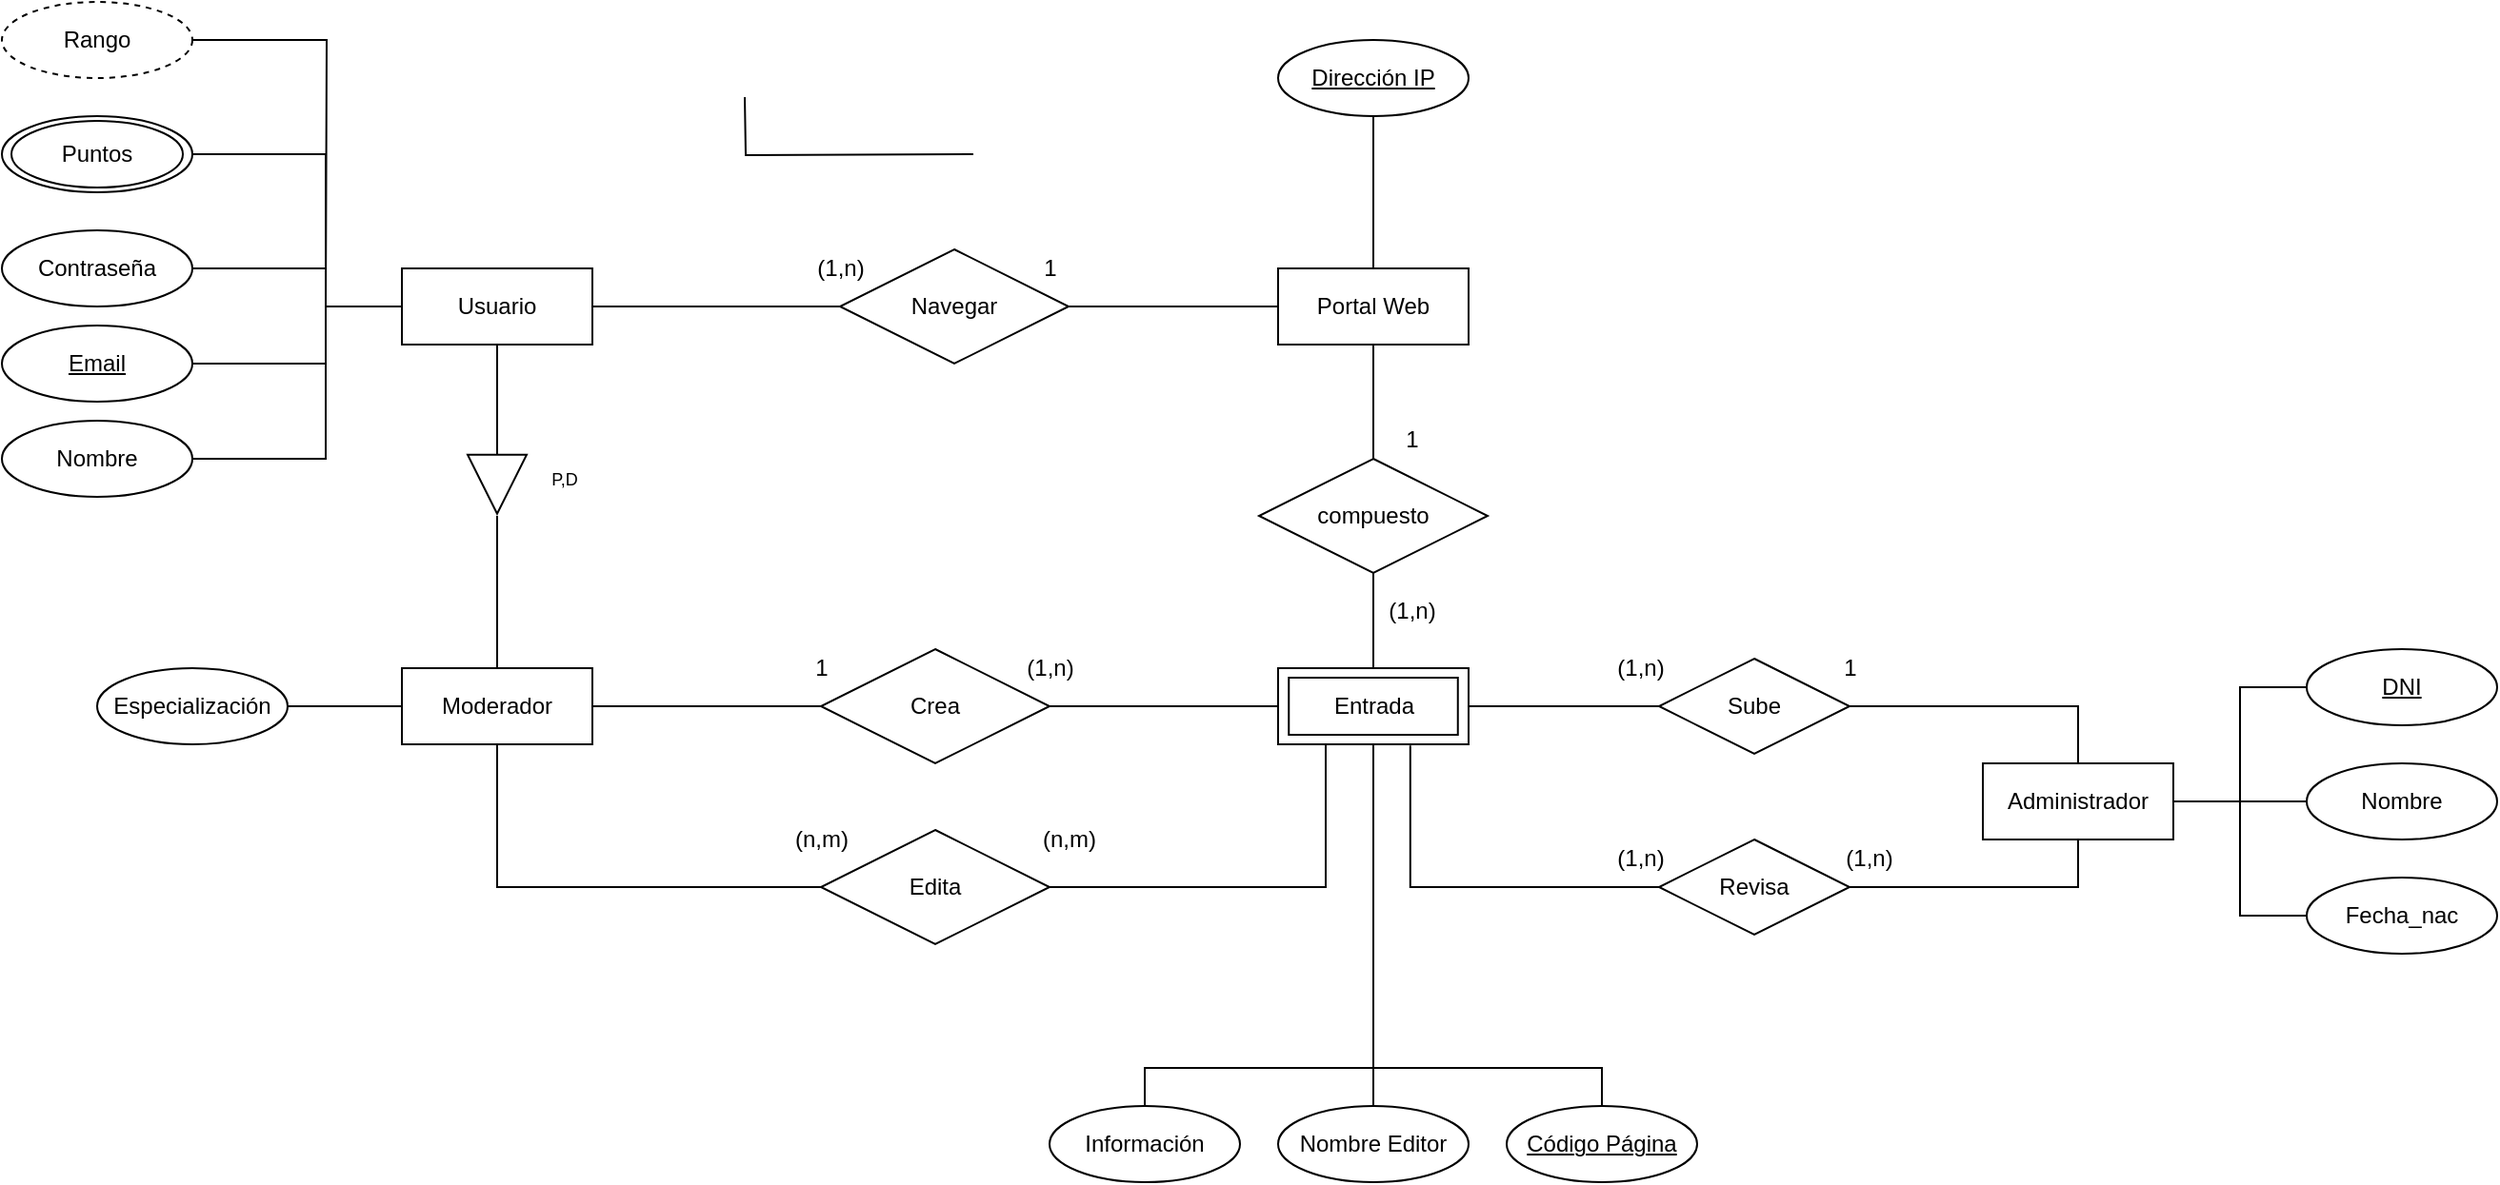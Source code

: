 <mxfile version="17.1.5" type="device"><diagram id="7EX3KuOCJCJzVpCzD6br" name="Page-1"><mxGraphModel dx="1449" dy="577" grid="1" gridSize="10" guides="1" tooltips="1" connect="1" arrows="1" fold="1" page="0" pageScale="1" pageWidth="827" pageHeight="1169" background="none" math="0" shadow="0"><root><mxCell id="0"/><mxCell id="1" parent="0"/><mxCell id="_nNoI92vNsLpY7Y9XtqH-29" style="edgeStyle=orthogonalEdgeStyle;rounded=0;orthogonalLoop=1;jettySize=auto;html=1;exitX=1;exitY=0.5;exitDx=0;exitDy=0;entryX=0;entryY=0.5;entryDx=0;entryDy=0;endArrow=none;endFill=0;endSize=30;" parent="1" source="_nNoI92vNsLpY7Y9XtqH-1" target="_nNoI92vNsLpY7Y9XtqH-26" edge="1"><mxGeometry relative="1" as="geometry"/></mxCell><mxCell id="_nNoI92vNsLpY7Y9XtqH-1" value="Crea" style="shape=rhombus;perimeter=rhombusPerimeter;whiteSpace=wrap;html=1;align=center;" parent="1" vertex="1"><mxGeometry x="420" y="420" width="120" height="60" as="geometry"/></mxCell><mxCell id="_nNoI92vNsLpY7Y9XtqH-7" style="edgeStyle=orthogonalEdgeStyle;rounded=0;orthogonalLoop=1;jettySize=auto;html=1;exitX=0.5;exitY=1;exitDx=0;exitDy=0;endArrow=block;endFill=0;endSize=30;" parent="1" source="_nNoI92vNsLpY7Y9XtqH-2" edge="1"><mxGeometry relative="1" as="geometry"><mxPoint x="250" y="350" as="targetPoint"/><Array as="points"/></mxGeometry></mxCell><mxCell id="_nNoI92vNsLpY7Y9XtqH-13" style="edgeStyle=orthogonalEdgeStyle;rounded=0;orthogonalLoop=1;jettySize=auto;html=1;entryX=1;entryY=0.5;entryDx=0;entryDy=0;endArrow=none;endFill=0;endSize=30;" parent="1" target="_nNoI92vNsLpY7Y9XtqH-4" edge="1"><mxGeometry relative="1" as="geometry"><mxPoint x="200" y="240" as="sourcePoint"/><Array as="points"><mxPoint x="160" y="240"/><mxPoint x="160" y="270"/></Array></mxGeometry></mxCell><mxCell id="_nNoI92vNsLpY7Y9XtqH-16" style="edgeStyle=orthogonalEdgeStyle;rounded=0;orthogonalLoop=1;jettySize=auto;html=1;exitX=0;exitY=0.5;exitDx=0;exitDy=0;entryX=1;entryY=0.5;entryDx=0;entryDy=0;endArrow=none;endFill=0;endSize=30;" parent="1" source="_nNoI92vNsLpY7Y9XtqH-2" target="_nNoI92vNsLpY7Y9XtqH-15" edge="1"><mxGeometry relative="1" as="geometry"><Array as="points"><mxPoint x="160" y="240"/><mxPoint x="160" y="220"/></Array></mxGeometry></mxCell><mxCell id="_nNoI92vNsLpY7Y9XtqH-17" style="edgeStyle=orthogonalEdgeStyle;rounded=0;orthogonalLoop=1;jettySize=auto;html=1;exitX=0;exitY=0.5;exitDx=0;exitDy=0;endArrow=none;endFill=0;endSize=30;entryX=1;entryY=0.5;entryDx=0;entryDy=0;" parent="1" source="_nNoI92vNsLpY7Y9XtqH-2" target="_nNoI92vNsLpY7Y9XtqH-14" edge="1"><mxGeometry relative="1" as="geometry"><mxPoint x="-160" y="420" as="targetPoint"/><Array as="points"><mxPoint x="160" y="240"/><mxPoint x="160" y="320"/></Array></mxGeometry></mxCell><mxCell id="_nNoI92vNsLpY7Y9XtqH-18" style="edgeStyle=orthogonalEdgeStyle;rounded=0;orthogonalLoop=1;jettySize=auto;html=1;exitX=1;exitY=0.5;exitDx=0;exitDy=0;entryX=0;entryY=0.5;entryDx=0;entryDy=0;endArrow=none;endFill=0;endSize=30;" parent="1" source="_nNoI92vNsLpY7Y9XtqH-2" target="_nNoI92vNsLpY7Y9XtqH-8" edge="1"><mxGeometry relative="1" as="geometry"/></mxCell><mxCell id="_nNoI92vNsLpY7Y9XtqH-2" value="Usuario" style="whiteSpace=wrap;html=1;align=center;" parent="1" vertex="1"><mxGeometry x="200" y="220" width="100" height="40" as="geometry"/></mxCell><mxCell id="_nNoI92vNsLpY7Y9XtqH-4" value="Email" style="ellipse;whiteSpace=wrap;html=1;align=center;fontStyle=4" parent="1" vertex="1"><mxGeometry x="-10" y="250" width="100" height="40" as="geometry"/></mxCell><mxCell id="_nNoI92vNsLpY7Y9XtqH-23" style="edgeStyle=orthogonalEdgeStyle;rounded=0;orthogonalLoop=1;jettySize=auto;html=1;exitX=0;exitY=0.5;exitDx=0;exitDy=0;entryX=1;entryY=0.5;entryDx=0;entryDy=0;endArrow=none;endFill=0;endSize=30;" parent="1" source="_nNoI92vNsLpY7Y9XtqH-5" target="_nNoI92vNsLpY7Y9XtqH-22" edge="1"><mxGeometry relative="1" as="geometry"/></mxCell><mxCell id="_nNoI92vNsLpY7Y9XtqH-24" style="edgeStyle=orthogonalEdgeStyle;rounded=0;orthogonalLoop=1;jettySize=auto;html=1;exitX=1;exitY=0.5;exitDx=0;exitDy=0;entryX=0;entryY=0.5;entryDx=0;entryDy=0;endArrow=none;endFill=0;endSize=30;" parent="1" source="_nNoI92vNsLpY7Y9XtqH-5" target="_nNoI92vNsLpY7Y9XtqH-1" edge="1"><mxGeometry relative="1" as="geometry"/></mxCell><mxCell id="_74Xr0ZVI4wCat4QDooa-4" style="edgeStyle=orthogonalEdgeStyle;rounded=0;orthogonalLoop=1;jettySize=auto;html=1;exitX=0.5;exitY=1;exitDx=0;exitDy=0;entryX=0;entryY=0.5;entryDx=0;entryDy=0;endArrow=none;endFill=0;" edge="1" parent="1" source="_nNoI92vNsLpY7Y9XtqH-5" target="stQCS5ClM6UG8MrsRCYM-11"><mxGeometry relative="1" as="geometry"/></mxCell><mxCell id="_74Xr0ZVI4wCat4QDooa-33" style="edgeStyle=orthogonalEdgeStyle;rounded=0;orthogonalLoop=1;jettySize=auto;html=1;exitX=0.5;exitY=0;exitDx=0;exitDy=0;endArrow=none;endFill=0;startSize=6;endSize=60;targetPerimeterSpacing=0;strokeWidth=1;" edge="1" parent="1" source="_nNoI92vNsLpY7Y9XtqH-5"><mxGeometry relative="1" as="geometry"><mxPoint x="250" y="350" as="targetPoint"/></mxGeometry></mxCell><mxCell id="_nNoI92vNsLpY7Y9XtqH-5" value="Moderador" style="whiteSpace=wrap;html=1;align=center;" parent="1" vertex="1"><mxGeometry x="200" y="430" width="100" height="40" as="geometry"/></mxCell><mxCell id="_nNoI92vNsLpY7Y9XtqH-19" style="edgeStyle=orthogonalEdgeStyle;rounded=0;orthogonalLoop=1;jettySize=auto;html=1;exitX=1;exitY=0.5;exitDx=0;exitDy=0;entryX=0;entryY=0.5;entryDx=0;entryDy=0;endArrow=none;endFill=0;endSize=30;" parent="1" source="_nNoI92vNsLpY7Y9XtqH-8" target="_nNoI92vNsLpY7Y9XtqH-9" edge="1"><mxGeometry relative="1" as="geometry"/></mxCell><mxCell id="_nNoI92vNsLpY7Y9XtqH-8" value="Navegar" style="shape=rhombus;perimeter=rhombusPerimeter;whiteSpace=wrap;html=1;align=center;" parent="1" vertex="1"><mxGeometry x="430" y="210" width="120" height="60" as="geometry"/></mxCell><mxCell id="_74Xr0ZVI4wCat4QDooa-23" style="edgeStyle=orthogonalEdgeStyle;rounded=0;orthogonalLoop=1;jettySize=auto;html=1;exitX=0.5;exitY=0;exitDx=0;exitDy=0;entryX=0.5;entryY=1;entryDx=0;entryDy=0;endArrow=none;endFill=0;" edge="1" parent="1" source="_nNoI92vNsLpY7Y9XtqH-9" target="_74Xr0ZVI4wCat4QDooa-22"><mxGeometry relative="1" as="geometry"/></mxCell><mxCell id="_nNoI92vNsLpY7Y9XtqH-9" value="Portal Web" style="whiteSpace=wrap;html=1;align=center;" parent="1" vertex="1"><mxGeometry x="660" y="220" width="100" height="40" as="geometry"/></mxCell><mxCell id="_nNoI92vNsLpY7Y9XtqH-14" value="Nombre" style="ellipse;whiteSpace=wrap;html=1;align=center;" parent="1" vertex="1"><mxGeometry x="-10" y="300" width="100" height="40" as="geometry"/></mxCell><mxCell id="_nNoI92vNsLpY7Y9XtqH-15" value="Contraseña" style="ellipse;whiteSpace=wrap;html=1;align=center;" parent="1" vertex="1"><mxGeometry x="-10" y="200" width="100" height="40" as="geometry"/></mxCell><mxCell id="_nNoI92vNsLpY7Y9XtqH-21" style="edgeStyle=orthogonalEdgeStyle;rounded=0;orthogonalLoop=1;jettySize=auto;html=1;exitX=1;exitY=0.5;exitDx=0;exitDy=0;entryX=0;entryY=0.5;entryDx=0;entryDy=0;endArrow=none;endFill=0;endSize=30;" parent="1" source="4T9Ok-bV_PyGOI3Gp_PU-1" target="_nNoI92vNsLpY7Y9XtqH-2" edge="1"><mxGeometry relative="1" as="geometry"><mxPoint x="30" y="150" as="sourcePoint"/><Array as="points"><mxPoint x="160" y="160"/><mxPoint x="160" y="240"/></Array></mxGeometry></mxCell><mxCell id="_nNoI92vNsLpY7Y9XtqH-22" value="Especialización" style="ellipse;whiteSpace=wrap;html=1;align=center;" parent="1" vertex="1"><mxGeometry x="40" y="430" width="100" height="40" as="geometry"/></mxCell><mxCell id="_nNoI92vNsLpY7Y9XtqH-34" style="edgeStyle=orthogonalEdgeStyle;rounded=0;orthogonalLoop=1;jettySize=auto;html=1;exitX=0.694;exitY=1.015;exitDx=0;exitDy=0;entryX=0;entryY=0.5;entryDx=0;entryDy=0;endArrow=none;endFill=0;endSize=30;exitPerimeter=0;" parent="1" source="_nNoI92vNsLpY7Y9XtqH-26" target="_nNoI92vNsLpY7Y9XtqH-33" edge="1"><mxGeometry relative="1" as="geometry"><Array as="points"><mxPoint x="729" y="545"/></Array></mxGeometry></mxCell><mxCell id="_74Xr0ZVI4wCat4QDooa-3" style="edgeStyle=orthogonalEdgeStyle;rounded=0;orthogonalLoop=1;jettySize=auto;html=1;exitX=0.25;exitY=1;exitDx=0;exitDy=0;entryX=1;entryY=0.5;entryDx=0;entryDy=0;endArrow=none;endFill=0;" edge="1" parent="1" source="_nNoI92vNsLpY7Y9XtqH-26" target="stQCS5ClM6UG8MrsRCYM-11"><mxGeometry relative="1" as="geometry"/></mxCell><mxCell id="_74Xr0ZVI4wCat4QDooa-26" style="edgeStyle=orthogonalEdgeStyle;rounded=0;orthogonalLoop=1;jettySize=auto;html=1;exitX=0.5;exitY=1;exitDx=0;exitDy=0;endArrow=none;endFill=0;entryX=0.5;entryY=0;entryDx=0;entryDy=0;" edge="1" parent="1" source="_nNoI92vNsLpY7Y9XtqH-26" target="_74Xr0ZVI4wCat4QDooa-28"><mxGeometry relative="1" as="geometry"><mxPoint x="710" y="640" as="targetPoint"/></mxGeometry></mxCell><mxCell id="_nNoI92vNsLpY7Y9XtqH-26" value="Entrada" style="whiteSpace=wrap;html=1;align=center;" parent="1" vertex="1"><mxGeometry x="660" y="430" width="100" height="40" as="geometry"/></mxCell><mxCell id="_74Xr0ZVI4wCat4QDooa-19" style="edgeStyle=orthogonalEdgeStyle;rounded=0;orthogonalLoop=1;jettySize=auto;html=1;exitX=1;exitY=0.5;exitDx=0;exitDy=0;entryX=0;entryY=0.5;entryDx=0;entryDy=0;endArrow=none;endFill=0;" edge="1" parent="1" source="_nNoI92vNsLpY7Y9XtqH-30" target="_74Xr0ZVI4wCat4QDooa-15"><mxGeometry relative="1" as="geometry"/></mxCell><mxCell id="_74Xr0ZVI4wCat4QDooa-20" style="edgeStyle=orthogonalEdgeStyle;rounded=0;orthogonalLoop=1;jettySize=auto;html=1;exitX=1;exitY=0.5;exitDx=0;exitDy=0;entryX=0;entryY=0.5;entryDx=0;entryDy=0;endArrow=none;endFill=0;" edge="1" parent="1" source="_nNoI92vNsLpY7Y9XtqH-30" target="_74Xr0ZVI4wCat4QDooa-17"><mxGeometry relative="1" as="geometry"/></mxCell><mxCell id="_74Xr0ZVI4wCat4QDooa-21" style="edgeStyle=orthogonalEdgeStyle;rounded=0;orthogonalLoop=1;jettySize=auto;html=1;exitX=1;exitY=0.5;exitDx=0;exitDy=0;entryX=0;entryY=0.5;entryDx=0;entryDy=0;endArrow=none;endFill=0;" edge="1" parent="1" source="_nNoI92vNsLpY7Y9XtqH-30" target="_74Xr0ZVI4wCat4QDooa-18"><mxGeometry relative="1" as="geometry"/></mxCell><mxCell id="_nNoI92vNsLpY7Y9XtqH-30" value="Administrador" style="whiteSpace=wrap;html=1;align=center;" parent="1" vertex="1"><mxGeometry x="1030" y="480" width="100" height="40" as="geometry"/></mxCell><mxCell id="_nNoI92vNsLpY7Y9XtqH-38" style="edgeStyle=orthogonalEdgeStyle;rounded=0;orthogonalLoop=1;jettySize=auto;html=1;exitX=1;exitY=0.5;exitDx=0;exitDy=0;entryX=0.5;entryY=0;entryDx=0;entryDy=0;endArrow=none;endFill=0;endSize=30;" parent="1" source="_nNoI92vNsLpY7Y9XtqH-31" target="_nNoI92vNsLpY7Y9XtqH-30" edge="1"><mxGeometry relative="1" as="geometry"/></mxCell><mxCell id="4T9Ok-bV_PyGOI3Gp_PU-18" style="edgeStyle=orthogonalEdgeStyle;rounded=0;orthogonalLoop=1;jettySize=auto;html=1;entryX=1;entryY=0.5;entryDx=0;entryDy=0;endArrow=none;endFill=0;" parent="1" source="_nNoI92vNsLpY7Y9XtqH-31" target="_nNoI92vNsLpY7Y9XtqH-26" edge="1"><mxGeometry relative="1" as="geometry"/></mxCell><mxCell id="_nNoI92vNsLpY7Y9XtqH-31" value="Sube" style="shape=rhombus;perimeter=rhombusPerimeter;whiteSpace=wrap;html=1;align=center;" parent="1" vertex="1"><mxGeometry x="860" y="425" width="100" height="50" as="geometry"/></mxCell><mxCell id="_nNoI92vNsLpY7Y9XtqH-35" value="" style="edgeStyle=orthogonalEdgeStyle;rounded=0;orthogonalLoop=1;jettySize=auto;html=1;endArrow=none;endFill=0;endSize=30;exitX=1;exitY=0.5;exitDx=0;exitDy=0;entryX=0.5;entryY=1;entryDx=0;entryDy=0;" parent="1" source="_nNoI92vNsLpY7Y9XtqH-33" target="_nNoI92vNsLpY7Y9XtqH-30" edge="1"><mxGeometry relative="1" as="geometry"><Array as="points"><mxPoint x="1080" y="545"/></Array></mxGeometry></mxCell><mxCell id="_nNoI92vNsLpY7Y9XtqH-33" value="Revisa" style="shape=rhombus;perimeter=rhombusPerimeter;whiteSpace=wrap;html=1;align=center;" parent="1" vertex="1"><mxGeometry x="860" y="520" width="100" height="50" as="geometry"/></mxCell><mxCell id="4T9Ok-bV_PyGOI3Gp_PU-1" value="Puntos" style="ellipse;whiteSpace=wrap;html=1;align=center;perimeterSpacing=0;" parent="1" vertex="1"><mxGeometry x="-10" y="140" width="100" height="40" as="geometry"/></mxCell><mxCell id="4T9Ok-bV_PyGOI3Gp_PU-19" style="edgeStyle=orthogonalEdgeStyle;rounded=0;orthogonalLoop=1;jettySize=auto;html=1;entryX=0.5;entryY=0;entryDx=0;entryDy=0;endArrow=none;endFill=0;" parent="1" source="4T9Ok-bV_PyGOI3Gp_PU-16" target="_nNoI92vNsLpY7Y9XtqH-26" edge="1"><mxGeometry relative="1" as="geometry"/></mxCell><mxCell id="4T9Ok-bV_PyGOI3Gp_PU-20" style="edgeStyle=orthogonalEdgeStyle;rounded=0;orthogonalLoop=1;jettySize=auto;html=1;entryX=0.5;entryY=1;entryDx=0;entryDy=0;endArrow=none;endFill=0;" parent="1" source="4T9Ok-bV_PyGOI3Gp_PU-16" target="_nNoI92vNsLpY7Y9XtqH-9" edge="1"><mxGeometry relative="1" as="geometry"/></mxCell><mxCell id="4T9Ok-bV_PyGOI3Gp_PU-16" value="compuesto" style="shape=rhombus;perimeter=rhombusPerimeter;whiteSpace=wrap;html=1;align=center;" parent="1" vertex="1"><mxGeometry x="650" y="320" width="120" height="60" as="geometry"/></mxCell><mxCell id="stQCS5ClM6UG8MrsRCYM-1" style="edgeStyle=orthogonalEdgeStyle;rounded=0;orthogonalLoop=1;jettySize=auto;html=1;endArrow=none;endFill=0;exitX=0;exitY=0.5;exitDx=0;exitDy=0;entryX=1;entryY=0.5;entryDx=0;entryDy=0;" parent="1" source="4T9Ok-bV_PyGOI3Gp_PU-5" edge="1"><mxGeometry relative="1" as="geometry"><mxPoint x="500" y="160.0" as="sourcePoint"/><mxPoint x="380" y="130" as="targetPoint"/></mxGeometry></mxCell><mxCell id="stQCS5ClM6UG8MrsRCYM-11" value="Edita" style="shape=rhombus;perimeter=rhombusPerimeter;whiteSpace=wrap;html=1;align=center;" parent="1" vertex="1"><mxGeometry x="420" y="515" width="120" height="60" as="geometry"/></mxCell><mxCell id="xGrVX5L6Iw-8Gy7pVhLx-2" value="1" style="text;html=1;align=center;verticalAlign=middle;resizable=0;points=[];autosize=1;strokeColor=none;fillColor=none;" parent="1" vertex="1"><mxGeometry x="720" y="300" width="20" height="20" as="geometry"/></mxCell><mxCell id="xGrVX5L6Iw-8Gy7pVhLx-3" value="(1,n)" style="text;html=1;align=center;verticalAlign=middle;resizable=0;points=[];autosize=1;strokeColor=none;fillColor=none;" parent="1" vertex="1"><mxGeometry x="710" y="390" width="40" height="20" as="geometry"/></mxCell><mxCell id="xGrVX5L6Iw-8Gy7pVhLx-4" value="(1,n)" style="text;html=1;align=center;verticalAlign=middle;resizable=0;points=[];autosize=1;strokeColor=none;fillColor=none;" parent="1" vertex="1"><mxGeometry x="830" y="420" width="40" height="20" as="geometry"/></mxCell><mxCell id="xGrVX5L6Iw-8Gy7pVhLx-5" value="1" style="text;html=1;align=center;verticalAlign=middle;resizable=0;points=[];autosize=1;strokeColor=none;fillColor=none;" parent="1" vertex="1"><mxGeometry x="950" y="420" width="20" height="20" as="geometry"/></mxCell><mxCell id="xGrVX5L6Iw-8Gy7pVhLx-8" value="(1,n)" style="text;html=1;align=center;verticalAlign=middle;resizable=0;points=[];autosize=1;strokeColor=none;fillColor=none;" parent="1" vertex="1"><mxGeometry x="520" y="420" width="40" height="20" as="geometry"/></mxCell><mxCell id="xGrVX5L6Iw-8Gy7pVhLx-9" value="(n,m)" style="text;html=1;align=center;verticalAlign=middle;resizable=0;points=[];autosize=1;strokeColor=none;fillColor=none;" parent="1" vertex="1"><mxGeometry x="530" y="510" width="40" height="20" as="geometry"/></mxCell><mxCell id="xGrVX5L6Iw-8Gy7pVhLx-14" value="1" style="text;html=1;align=center;verticalAlign=middle;resizable=0;points=[];autosize=1;strokeColor=none;fillColor=none;" parent="1" vertex="1"><mxGeometry x="410" y="420" width="20" height="20" as="geometry"/></mxCell><mxCell id="xGrVX5L6Iw-8Gy7pVhLx-15" value="(n,m)" style="text;html=1;align=center;verticalAlign=middle;resizable=0;points=[];autosize=1;strokeColor=none;fillColor=none;" parent="1" vertex="1"><mxGeometry x="400" y="510" width="40" height="20" as="geometry"/></mxCell><mxCell id="_74Xr0ZVI4wCat4QDooa-5" value="(1,n)" style="text;html=1;align=center;verticalAlign=middle;resizable=0;points=[];autosize=1;strokeColor=none;fillColor=none;" vertex="1" parent="1"><mxGeometry x="410" y="210" width="40" height="20" as="geometry"/></mxCell><mxCell id="_74Xr0ZVI4wCat4QDooa-6" value="1" style="text;html=1;align=center;verticalAlign=middle;resizable=0;points=[];autosize=1;strokeColor=none;fillColor=none;" vertex="1" parent="1"><mxGeometry x="530" y="210" width="20" height="20" as="geometry"/></mxCell><mxCell id="_74Xr0ZVI4wCat4QDooa-8" value="(1,n)" style="text;html=1;align=center;verticalAlign=middle;resizable=0;points=[];autosize=1;strokeColor=none;fillColor=none;" vertex="1" parent="1"><mxGeometry x="950" y="520" width="40" height="20" as="geometry"/></mxCell><mxCell id="_74Xr0ZVI4wCat4QDooa-9" value="(1,n)" style="text;html=1;align=center;verticalAlign=middle;resizable=0;points=[];autosize=1;strokeColor=none;fillColor=none;" vertex="1" parent="1"><mxGeometry x="830" y="520" width="40" height="20" as="geometry"/></mxCell><mxCell id="_74Xr0ZVI4wCat4QDooa-27" style="edgeStyle=orthogonalEdgeStyle;rounded=0;orthogonalLoop=1;jettySize=auto;html=1;exitX=0.5;exitY=0;exitDx=0;exitDy=0;entryX=0.5;entryY=0;entryDx=0;entryDy=0;endArrow=none;endFill=0;" edge="1" parent="1" source="_74Xr0ZVI4wCat4QDooa-12" target="_74Xr0ZVI4wCat4QDooa-24"><mxGeometry relative="1" as="geometry"/></mxCell><mxCell id="_74Xr0ZVI4wCat4QDooa-12" value="Información" style="ellipse;whiteSpace=wrap;html=1;align=center;" vertex="1" parent="1"><mxGeometry x="540" y="660" width="100" height="40" as="geometry"/></mxCell><mxCell id="_74Xr0ZVI4wCat4QDooa-15" value="Nombre" style="ellipse;whiteSpace=wrap;html=1;align=center;" vertex="1" parent="1"><mxGeometry x="1200" y="480" width="100" height="40" as="geometry"/></mxCell><mxCell id="_74Xr0ZVI4wCat4QDooa-17" value="&lt;u&gt;DNI&lt;/u&gt;" style="ellipse;whiteSpace=wrap;html=1;align=center;" vertex="1" parent="1"><mxGeometry x="1200" y="420" width="100" height="40" as="geometry"/></mxCell><mxCell id="_74Xr0ZVI4wCat4QDooa-18" value="Fecha_nac" style="ellipse;whiteSpace=wrap;html=1;align=center;" vertex="1" parent="1"><mxGeometry x="1200" y="540" width="100" height="40" as="geometry"/></mxCell><mxCell id="_74Xr0ZVI4wCat4QDooa-22" value="Dirección IP" style="ellipse;whiteSpace=wrap;html=1;align=center;fontStyle=4" vertex="1" parent="1"><mxGeometry x="660" y="100" width="100" height="40" as="geometry"/></mxCell><mxCell id="_74Xr0ZVI4wCat4QDooa-24" value="Código Página" style="ellipse;whiteSpace=wrap;html=1;align=center;fontStyle=4" vertex="1" parent="1"><mxGeometry x="780" y="660" width="100" height="40" as="geometry"/></mxCell><mxCell id="_74Xr0ZVI4wCat4QDooa-28" value="Nombre Editor" style="ellipse;whiteSpace=wrap;html=1;align=center;" vertex="1" parent="1"><mxGeometry x="660" y="660" width="100" height="40" as="geometry"/></mxCell><mxCell id="_74Xr0ZVI4wCat4QDooa-29" value="Puntos" style="ellipse;whiteSpace=wrap;html=1;align=center;perimeterSpacing=0;" vertex="1" parent="1"><mxGeometry x="-5" y="142.5" width="90" height="35" as="geometry"/></mxCell><mxCell id="_74Xr0ZVI4wCat4QDooa-31" style="edgeStyle=orthogonalEdgeStyle;rounded=0;orthogonalLoop=1;jettySize=auto;html=1;exitX=1;exitY=0.5;exitDx=0;exitDy=0;endArrow=none;endFill=0;" edge="1" parent="1" source="_74Xr0ZVI4wCat4QDooa-30"><mxGeometry relative="1" as="geometry"><mxPoint x="160" y="240" as="targetPoint"/></mxGeometry></mxCell><mxCell id="_74Xr0ZVI4wCat4QDooa-30" value="Rango" style="ellipse;whiteSpace=wrap;html=1;align=center;dashed=1;" vertex="1" parent="1"><mxGeometry x="-10" y="80" width="100" height="40" as="geometry"/></mxCell><mxCell id="_74Xr0ZVI4wCat4QDooa-32" value="Entrada" style="whiteSpace=wrap;html=1;align=center;" vertex="1" parent="1"><mxGeometry x="665.63" y="435" width="88.75" height="30" as="geometry"/></mxCell><mxCell id="_74Xr0ZVI4wCat4QDooa-34" value="&lt;font style=&quot;font-size: 9px&quot;&gt;P,D&lt;/font&gt;" style="text;html=1;align=center;verticalAlign=middle;resizable=0;points=[];autosize=1;strokeColor=none;fillColor=none;fontSize=12;" vertex="1" parent="1"><mxGeometry x="270" y="320" width="30" height="20" as="geometry"/></mxCell></root></mxGraphModel></diagram></mxfile>